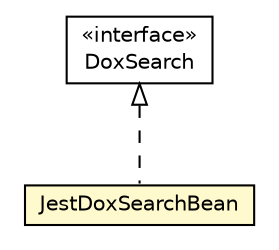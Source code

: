 #!/usr/local/bin/dot
#
# Class diagram 
# Generated by UMLGraph version R5_6-24-gf6e263 (http://www.umlgraph.org/)
#

digraph G {
	edge [fontname="Helvetica",fontsize=10,labelfontname="Helvetica",labelfontsize=10];
	node [fontname="Helvetica",fontsize=10,shape=plaintext];
	nodesep=0.25;
	ranksep=0.5;
	// net.trajano.doxdb.ejb.jest.JestDoxSearchBean
	c5 [label=<<table title="net.trajano.doxdb.ejb.jest.JestDoxSearchBean" border="0" cellborder="1" cellspacing="0" cellpadding="2" port="p" bgcolor="lemonChiffon" href="./JestDoxSearchBean.html">
		<tr><td><table border="0" cellspacing="0" cellpadding="1">
<tr><td align="center" balign="center"> JestDoxSearchBean </td></tr>
		</table></td></tr>
		</table>>, URL="./JestDoxSearchBean.html", fontname="Helvetica", fontcolor="black", fontsize=10.0];
	//net.trajano.doxdb.ejb.jest.JestDoxSearchBean implements net.trajano.doxdb.ext.DoxSearch
	c11:p -> c5:p [dir=back,arrowtail=empty,style=dashed];
	// net.trajano.doxdb.ext.DoxSearch
	c11 [label=<<table title="net.trajano.doxdb.ext.DoxSearch" border="0" cellborder="1" cellspacing="0" cellpadding="2" port="p" href="http://java.sun.com/j2se/1.4.2/docs/api/net/trajano/doxdb/ext/DoxSearch.html">
		<tr><td><table border="0" cellspacing="0" cellpadding="1">
<tr><td align="center" balign="center"> &#171;interface&#187; </td></tr>
<tr><td align="center" balign="center"> DoxSearch </td></tr>
		</table></td></tr>
		</table>>, URL="http://java.sun.com/j2se/1.4.2/docs/api/net/trajano/doxdb/ext/DoxSearch.html", fontname="Helvetica", fontcolor="black", fontsize=10.0];
}

